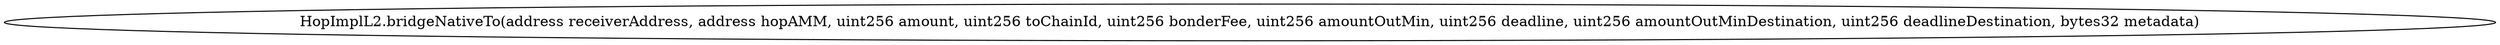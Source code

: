digraph "" {
	graph [bb="0,0,2013.7,36"];
	node [label="\N"];
	"HopImplL2.bridgeNativeTo(address receiverAddress, address hopAMM, uint256 amount, uint256 toChainId, uint256 bonderFee, uint256 \
amountOutMin, uint256 deadline, uint256 amountOutMinDestination, uint256 deadlineDestination, bytes32 metadata)"	 [height=0.5,
		pos="1006.9,18",
		width=27.968];
}
